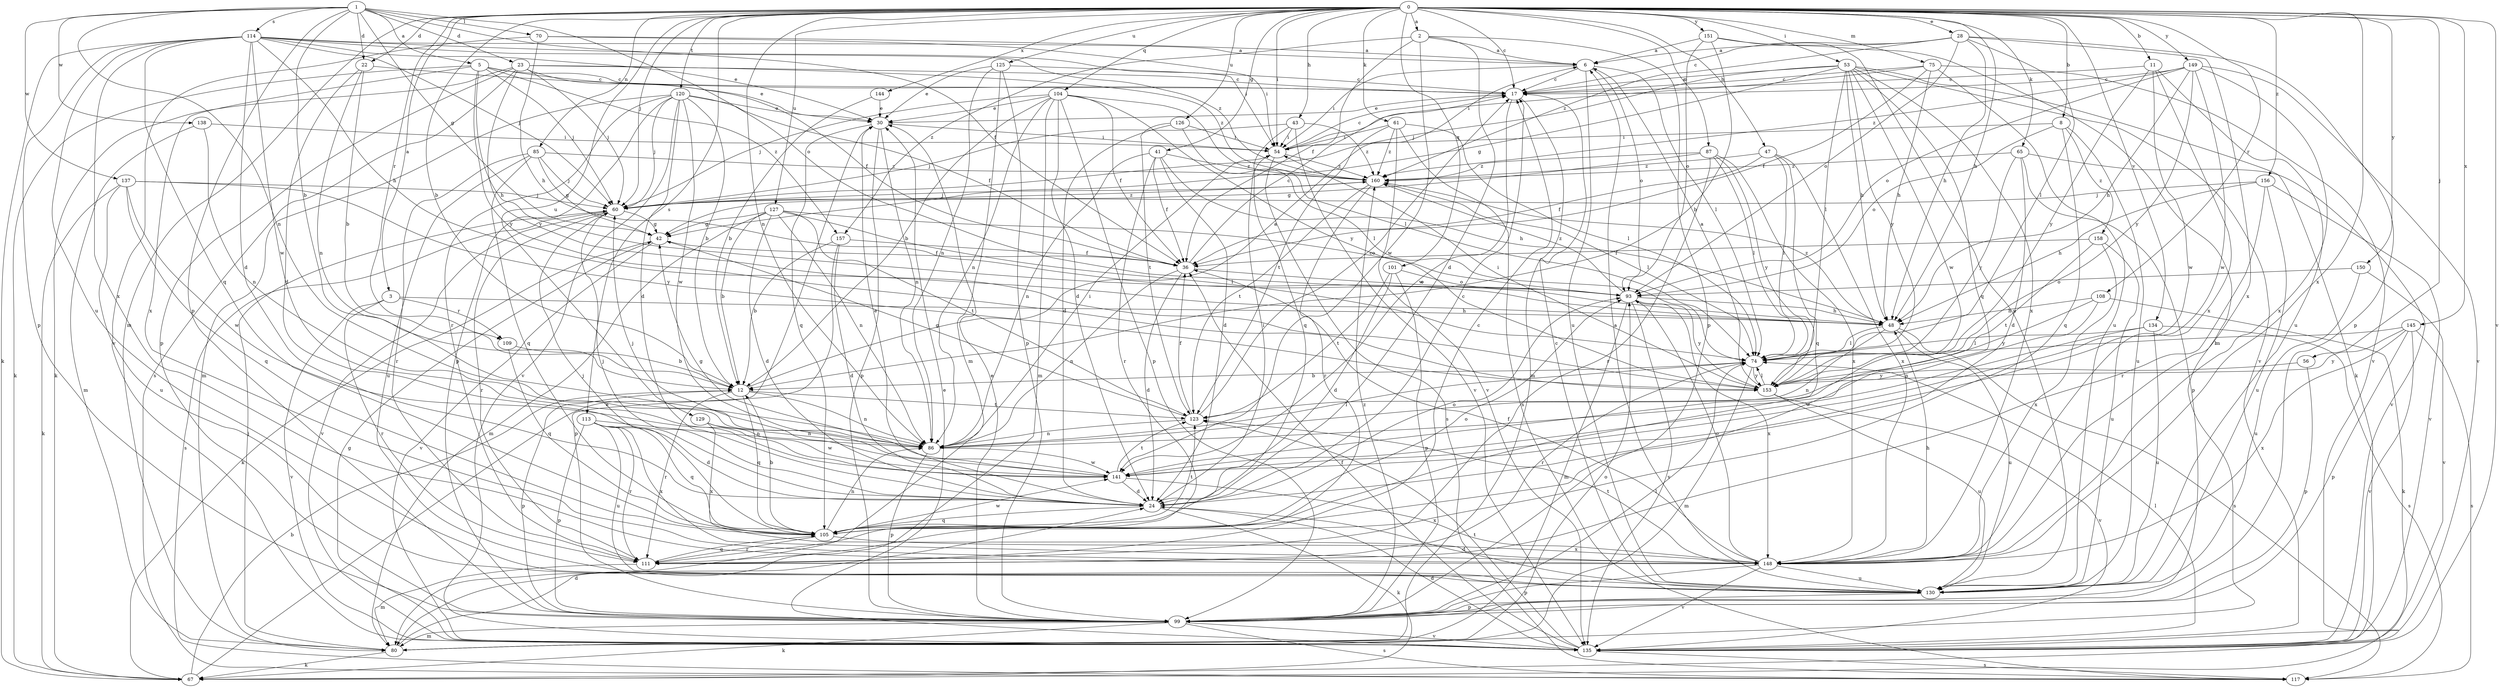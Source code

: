 strict digraph  {
0;
1;
2;
3;
5;
6;
8;
11;
12;
17;
22;
23;
24;
28;
30;
36;
41;
42;
43;
47;
48;
53;
54;
56;
60;
61;
65;
67;
70;
74;
75;
80;
85;
86;
87;
93;
99;
101;
104;
105;
108;
109;
111;
113;
114;
117;
120;
123;
125;
126;
127;
129;
130;
134;
135;
137;
138;
141;
144;
145;
148;
149;
150;
151;
153;
156;
157;
158;
160;
0 -> 2  [label=a];
0 -> 3  [label=a];
0 -> 8  [label=b];
0 -> 11  [label=b];
0 -> 12  [label=b];
0 -> 17  [label=c];
0 -> 22  [label=d];
0 -> 28  [label=e];
0 -> 41  [label=g];
0 -> 43  [label=h];
0 -> 47  [label=h];
0 -> 48  [label=h];
0 -> 53  [label=i];
0 -> 54  [label=i];
0 -> 56  [label=j];
0 -> 60  [label=j];
0 -> 61  [label=k];
0 -> 65  [label=k];
0 -> 75  [label=m];
0 -> 80  [label=m];
0 -> 85  [label=n];
0 -> 86  [label=n];
0 -> 87  [label=o];
0 -> 101  [label=q];
0 -> 104  [label=q];
0 -> 108  [label=r];
0 -> 109  [label=r];
0 -> 113  [label=s];
0 -> 120  [label=t];
0 -> 125  [label=u];
0 -> 126  [label=u];
0 -> 127  [label=u];
0 -> 129  [label=u];
0 -> 134  [label=v];
0 -> 135  [label=v];
0 -> 144  [label=x];
0 -> 145  [label=x];
0 -> 148  [label=x];
0 -> 149  [label=y];
0 -> 150  [label=y];
0 -> 151  [label=y];
0 -> 156  [label=z];
1 -> 5  [label=a];
1 -> 12  [label=b];
1 -> 22  [label=d];
1 -> 23  [label=d];
1 -> 36  [label=f];
1 -> 42  [label=g];
1 -> 70  [label=l];
1 -> 86  [label=n];
1 -> 93  [label=o];
1 -> 99  [label=p];
1 -> 114  [label=s];
1 -> 137  [label=w];
1 -> 138  [label=w];
2 -> 6  [label=a];
2 -> 24  [label=d];
2 -> 36  [label=f];
2 -> 99  [label=p];
2 -> 141  [label=w];
2 -> 157  [label=z];
3 -> 48  [label=h];
3 -> 109  [label=r];
3 -> 111  [label=r];
3 -> 135  [label=v];
5 -> 17  [label=c];
5 -> 30  [label=e];
5 -> 48  [label=h];
5 -> 60  [label=j];
5 -> 67  [label=k];
5 -> 148  [label=x];
5 -> 153  [label=y];
5 -> 157  [label=z];
6 -> 17  [label=c];
6 -> 54  [label=i];
6 -> 74  [label=l];
6 -> 93  [label=o];
6 -> 130  [label=u];
8 -> 54  [label=i];
8 -> 93  [label=o];
8 -> 105  [label=q];
8 -> 130  [label=u];
8 -> 158  [label=z];
11 -> 17  [label=c];
11 -> 130  [label=u];
11 -> 141  [label=w];
11 -> 148  [label=x];
11 -> 153  [label=y];
12 -> 6  [label=a];
12 -> 86  [label=n];
12 -> 99  [label=p];
12 -> 105  [label=q];
12 -> 111  [label=r];
12 -> 123  [label=t];
17 -> 30  [label=e];
17 -> 80  [label=m];
17 -> 141  [label=w];
22 -> 12  [label=b];
22 -> 17  [label=c];
22 -> 24  [label=d];
22 -> 86  [label=n];
23 -> 17  [label=c];
23 -> 36  [label=f];
23 -> 60  [label=j];
23 -> 67  [label=k];
23 -> 99  [label=p];
23 -> 117  [label=s];
23 -> 153  [label=y];
23 -> 160  [label=z];
24 -> 17  [label=c];
24 -> 30  [label=e];
24 -> 54  [label=i];
24 -> 60  [label=j];
24 -> 67  [label=k];
24 -> 93  [label=o];
24 -> 105  [label=q];
28 -> 6  [label=a];
28 -> 17  [label=c];
28 -> 48  [label=h];
28 -> 74  [label=l];
28 -> 93  [label=o];
28 -> 99  [label=p];
28 -> 148  [label=x];
28 -> 160  [label=z];
30 -> 54  [label=i];
30 -> 86  [label=n];
30 -> 99  [label=p];
30 -> 105  [label=q];
36 -> 17  [label=c];
36 -> 24  [label=d];
36 -> 86  [label=n];
36 -> 93  [label=o];
41 -> 24  [label=d];
41 -> 36  [label=f];
41 -> 48  [label=h];
41 -> 86  [label=n];
41 -> 111  [label=r];
41 -> 160  [label=z];
42 -> 36  [label=f];
42 -> 67  [label=k];
42 -> 135  [label=v];
43 -> 54  [label=i];
43 -> 60  [label=j];
43 -> 105  [label=q];
43 -> 135  [label=v];
43 -> 160  [label=z];
47 -> 36  [label=f];
47 -> 74  [label=l];
47 -> 105  [label=q];
47 -> 148  [label=x];
47 -> 160  [label=z];
48 -> 74  [label=l];
48 -> 86  [label=n];
48 -> 117  [label=s];
48 -> 130  [label=u];
48 -> 160  [label=z];
53 -> 17  [label=c];
53 -> 42  [label=g];
53 -> 48  [label=h];
53 -> 60  [label=j];
53 -> 67  [label=k];
53 -> 74  [label=l];
53 -> 105  [label=q];
53 -> 135  [label=v];
53 -> 141  [label=w];
53 -> 148  [label=x];
53 -> 153  [label=y];
54 -> 17  [label=c];
54 -> 117  [label=s];
54 -> 160  [label=z];
56 -> 99  [label=p];
56 -> 153  [label=y];
60 -> 42  [label=g];
60 -> 111  [label=r];
60 -> 117  [label=s];
60 -> 135  [label=v];
60 -> 160  [label=z];
61 -> 54  [label=i];
61 -> 74  [label=l];
61 -> 117  [label=s];
61 -> 123  [label=t];
61 -> 135  [label=v];
61 -> 160  [label=z];
65 -> 24  [label=d];
65 -> 99  [label=p];
65 -> 135  [label=v];
65 -> 153  [label=y];
65 -> 160  [label=z];
67 -> 12  [label=b];
67 -> 30  [label=e];
70 -> 6  [label=a];
70 -> 48  [label=h];
70 -> 54  [label=i];
70 -> 135  [label=v];
74 -> 12  [label=b];
74 -> 80  [label=m];
74 -> 111  [label=r];
74 -> 153  [label=y];
75 -> 17  [label=c];
75 -> 36  [label=f];
75 -> 48  [label=h];
75 -> 54  [label=i];
75 -> 130  [label=u];
75 -> 135  [label=v];
80 -> 24  [label=d];
80 -> 60  [label=j];
80 -> 67  [label=k];
80 -> 93  [label=o];
85 -> 42  [label=g];
85 -> 60  [label=j];
85 -> 105  [label=q];
85 -> 111  [label=r];
85 -> 130  [label=u];
85 -> 160  [label=z];
86 -> 54  [label=i];
86 -> 74  [label=l];
86 -> 99  [label=p];
86 -> 141  [label=w];
87 -> 42  [label=g];
87 -> 74  [label=l];
87 -> 111  [label=r];
87 -> 148  [label=x];
87 -> 153  [label=y];
87 -> 160  [label=z];
93 -> 48  [label=h];
93 -> 80  [label=m];
93 -> 135  [label=v];
93 -> 148  [label=x];
93 -> 153  [label=y];
93 -> 160  [label=z];
99 -> 30  [label=e];
99 -> 67  [label=k];
99 -> 74  [label=l];
99 -> 80  [label=m];
99 -> 117  [label=s];
99 -> 135  [label=v];
99 -> 160  [label=z];
101 -> 24  [label=d];
101 -> 93  [label=o];
101 -> 99  [label=p];
101 -> 123  [label=t];
104 -> 12  [label=b];
104 -> 24  [label=d];
104 -> 30  [label=e];
104 -> 36  [label=f];
104 -> 60  [label=j];
104 -> 74  [label=l];
104 -> 80  [label=m];
104 -> 86  [label=n];
104 -> 99  [label=p];
104 -> 153  [label=y];
105 -> 12  [label=b];
105 -> 60  [label=j];
105 -> 86  [label=n];
105 -> 93  [label=o];
105 -> 111  [label=r];
105 -> 123  [label=t];
105 -> 141  [label=w];
105 -> 148  [label=x];
108 -> 48  [label=h];
108 -> 67  [label=k];
108 -> 86  [label=n];
108 -> 153  [label=y];
109 -> 12  [label=b];
109 -> 105  [label=q];
111 -> 17  [label=c];
111 -> 80  [label=m];
111 -> 105  [label=q];
113 -> 24  [label=d];
113 -> 86  [label=n];
113 -> 99  [label=p];
113 -> 105  [label=q];
113 -> 111  [label=r];
113 -> 130  [label=u];
113 -> 148  [label=x];
114 -> 6  [label=a];
114 -> 24  [label=d];
114 -> 30  [label=e];
114 -> 48  [label=h];
114 -> 54  [label=i];
114 -> 60  [label=j];
114 -> 67  [label=k];
114 -> 99  [label=p];
114 -> 105  [label=q];
114 -> 130  [label=u];
114 -> 141  [label=w];
114 -> 148  [label=x];
114 -> 160  [label=z];
120 -> 12  [label=b];
120 -> 24  [label=d];
120 -> 30  [label=e];
120 -> 36  [label=f];
120 -> 60  [label=j];
120 -> 80  [label=m];
120 -> 99  [label=p];
120 -> 111  [label=r];
120 -> 135  [label=v];
120 -> 141  [label=w];
123 -> 17  [label=c];
123 -> 36  [label=f];
123 -> 42  [label=g];
123 -> 86  [label=n];
125 -> 17  [label=c];
125 -> 30  [label=e];
125 -> 80  [label=m];
125 -> 86  [label=n];
125 -> 99  [label=p];
126 -> 24  [label=d];
126 -> 54  [label=i];
126 -> 74  [label=l];
126 -> 123  [label=t];
127 -> 12  [label=b];
127 -> 24  [label=d];
127 -> 42  [label=g];
127 -> 74  [label=l];
127 -> 80  [label=m];
127 -> 86  [label=n];
127 -> 93  [label=o];
127 -> 123  [label=t];
129 -> 86  [label=n];
129 -> 141  [label=w];
129 -> 148  [label=x];
130 -> 6  [label=a];
130 -> 17  [label=c];
130 -> 24  [label=d];
130 -> 99  [label=p];
134 -> 74  [label=l];
134 -> 117  [label=s];
134 -> 130  [label=u];
134 -> 141  [label=w];
135 -> 24  [label=d];
135 -> 30  [label=e];
135 -> 36  [label=f];
135 -> 42  [label=g];
135 -> 74  [label=l];
135 -> 117  [label=s];
135 -> 123  [label=t];
137 -> 60  [label=j];
137 -> 67  [label=k];
137 -> 105  [label=q];
137 -> 130  [label=u];
137 -> 141  [label=w];
137 -> 153  [label=y];
138 -> 54  [label=i];
138 -> 80  [label=m];
138 -> 86  [label=n];
141 -> 24  [label=d];
141 -> 42  [label=g];
141 -> 60  [label=j];
141 -> 123  [label=t];
141 -> 148  [label=x];
144 -> 12  [label=b];
144 -> 30  [label=e];
145 -> 74  [label=l];
145 -> 99  [label=p];
145 -> 117  [label=s];
145 -> 135  [label=v];
145 -> 148  [label=x];
145 -> 153  [label=y];
148 -> 36  [label=f];
148 -> 48  [label=h];
148 -> 93  [label=o];
148 -> 99  [label=p];
148 -> 123  [label=t];
148 -> 130  [label=u];
148 -> 135  [label=v];
149 -> 17  [label=c];
149 -> 48  [label=h];
149 -> 93  [label=o];
149 -> 135  [label=v];
149 -> 141  [label=w];
149 -> 148  [label=x];
149 -> 153  [label=y];
149 -> 160  [label=z];
150 -> 93  [label=o];
150 -> 130  [label=u];
150 -> 135  [label=v];
151 -> 6  [label=a];
151 -> 12  [label=b];
151 -> 80  [label=m];
151 -> 93  [label=o];
151 -> 130  [label=u];
153 -> 6  [label=a];
153 -> 54  [label=i];
153 -> 74  [label=l];
153 -> 130  [label=u];
153 -> 135  [label=v];
156 -> 48  [label=h];
156 -> 60  [label=j];
156 -> 111  [label=r];
156 -> 130  [label=u];
156 -> 135  [label=v];
157 -> 12  [label=b];
157 -> 24  [label=d];
157 -> 36  [label=f];
157 -> 99  [label=p];
158 -> 36  [label=f];
158 -> 123  [label=t];
158 -> 130  [label=u];
158 -> 148  [label=x];
160 -> 60  [label=j];
160 -> 74  [label=l];
160 -> 111  [label=r];
160 -> 123  [label=t];
}
